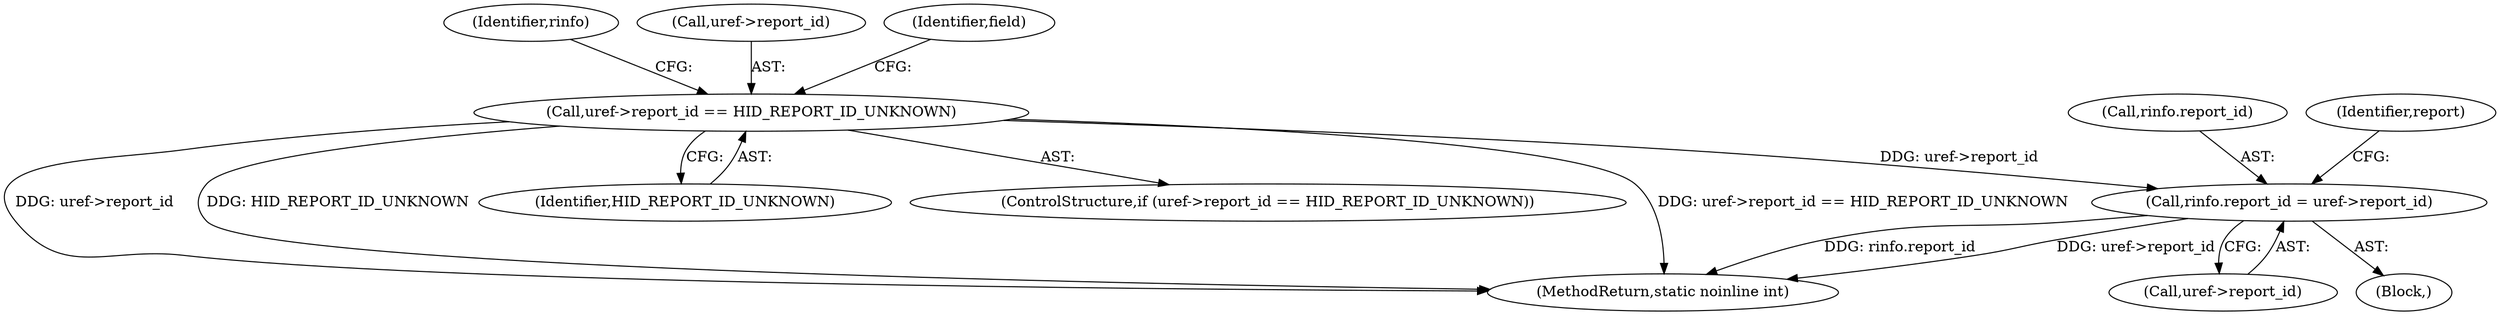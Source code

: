 digraph "0_linux_93a2001bdfd5376c3dc2158653034c20392d15c5@pointer" {
"1000284" [label="(Call,rinfo.report_id = uref->report_id)"];
"1000259" [label="(Call,uref->report_id == HID_REPORT_ID_UNKNOWN)"];
"1000285" [label="(Call,rinfo.report_id)"];
"1000284" [label="(Call,rinfo.report_id = uref->report_id)"];
"1000279" [label="(Identifier,rinfo)"];
"1000260" [label="(Call,uref->report_id)"];
"1000294" [label="(Identifier,report)"];
"1000288" [label="(Call,uref->report_id)"];
"1000505" [label="(MethodReturn,static noinline int)"];
"1000259" [label="(Call,uref->report_id == HID_REPORT_ID_UNKNOWN)"];
"1000263" [label="(Identifier,HID_REPORT_ID_UNKNOWN)"];
"1000266" [label="(Identifier,field)"];
"1000276" [label="(Block,)"];
"1000258" [label="(ControlStructure,if (uref->report_id == HID_REPORT_ID_UNKNOWN))"];
"1000284" -> "1000276"  [label="AST: "];
"1000284" -> "1000288"  [label="CFG: "];
"1000285" -> "1000284"  [label="AST: "];
"1000288" -> "1000284"  [label="AST: "];
"1000294" -> "1000284"  [label="CFG: "];
"1000284" -> "1000505"  [label="DDG: rinfo.report_id"];
"1000284" -> "1000505"  [label="DDG: uref->report_id"];
"1000259" -> "1000284"  [label="DDG: uref->report_id"];
"1000259" -> "1000258"  [label="AST: "];
"1000259" -> "1000263"  [label="CFG: "];
"1000260" -> "1000259"  [label="AST: "];
"1000263" -> "1000259"  [label="AST: "];
"1000266" -> "1000259"  [label="CFG: "];
"1000279" -> "1000259"  [label="CFG: "];
"1000259" -> "1000505"  [label="DDG: uref->report_id == HID_REPORT_ID_UNKNOWN"];
"1000259" -> "1000505"  [label="DDG: uref->report_id"];
"1000259" -> "1000505"  [label="DDG: HID_REPORT_ID_UNKNOWN"];
}
